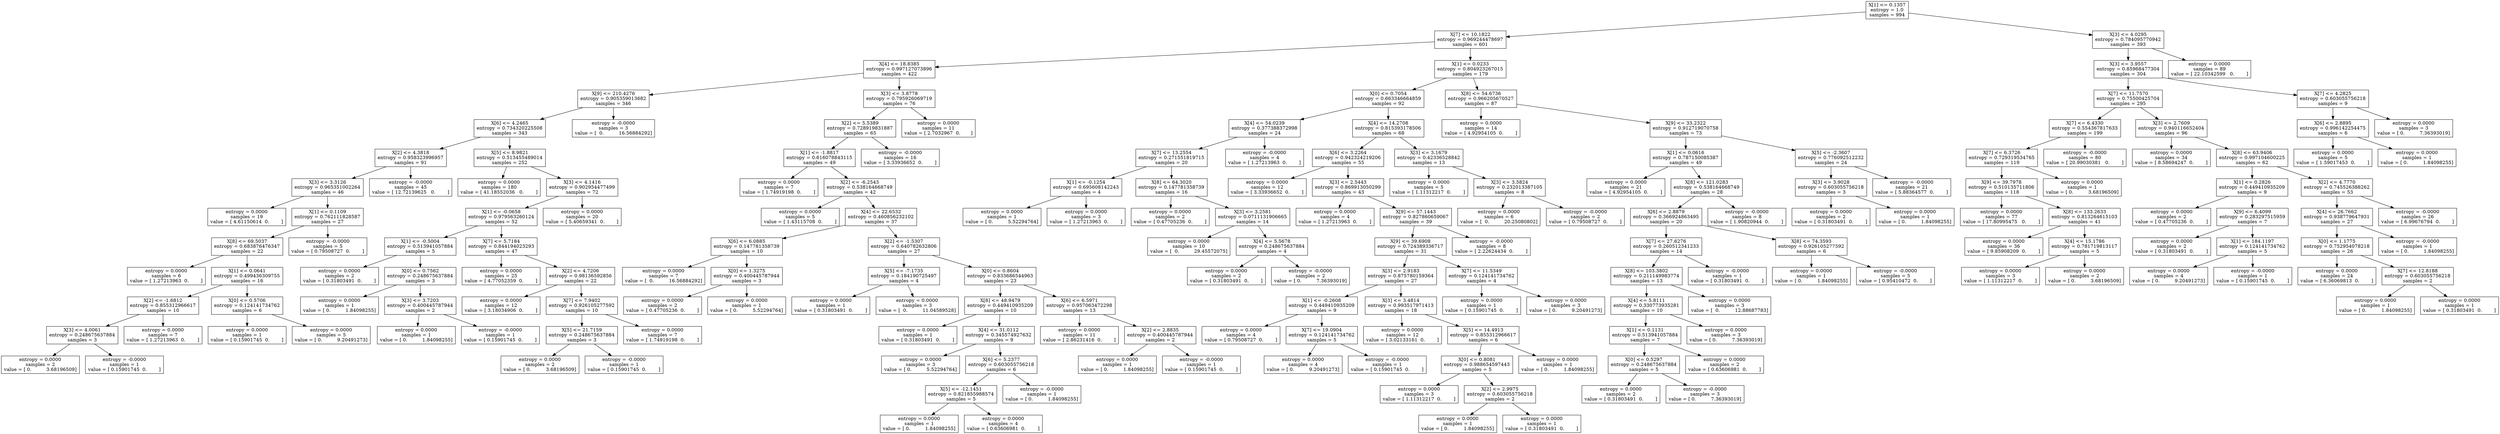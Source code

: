 digraph Tree {
0 [label="X[1] <= 0.1357\nentropy = 1.0\nsamples = 994", shape="box"] ;
1 [label="X[7] <= 10.1822\nentropy = 0.969244478697\nsamples = 601", shape="box"] ;
0 -> 1 ;
2 [label="X[4] <= 18.8385\nentropy = 0.997127073896\nsamples = 422", shape="box"] ;
1 -> 2 ;
3 [label="X[9] <= 210.4276\nentropy = 0.905359013682\nsamples = 346", shape="box"] ;
2 -> 3 ;
4 [label="X[6] <= 4.2465\nentropy = 0.734320225508\nsamples = 343", shape="box"] ;
3 -> 4 ;
5 [label="X[2] <= 4.3818\nentropy = 0.958323996957\nsamples = 91", shape="box"] ;
4 -> 5 ;
6 [label="X[3] <= 3.3126\nentropy = 0.965351002264\nsamples = 46", shape="box"] ;
5 -> 6 ;
7 [label="entropy = 0.0000\nsamples = 19\nvalue = [ 4.61150614  0.        ]", shape="box"] ;
6 -> 7 ;
8 [label="X[1] <= 0.1109\nentropy = 0.762111828587\nsamples = 27", shape="box"] ;
6 -> 8 ;
9 [label="X[8] <= 69.5037\nentropy = 0.683876476347\nsamples = 22", shape="box"] ;
8 -> 9 ;
10 [label="entropy = 0.0000\nsamples = 6\nvalue = [ 1.27213963  0.        ]", shape="box"] ;
9 -> 10 ;
11 [label="X[1] <= 0.0641\nentropy = 0.499436309755\nsamples = 16", shape="box"] ;
9 -> 11 ;
12 [label="X[2] <= -1.6812\nentropy = 0.855312966617\nsamples = 10", shape="box"] ;
11 -> 12 ;
13 [label="X[3] <= 4.0061\nentropy = 0.248675637884\nsamples = 3", shape="box"] ;
12 -> 13 ;
14 [label="entropy = 0.0000\nsamples = 2\nvalue = [ 0.          3.68196509]", shape="box"] ;
13 -> 14 ;
15 [label="entropy = -0.0000\nsamples = 1\nvalue = [ 0.15901745  0.        ]", shape="box"] ;
13 -> 15 ;
16 [label="entropy = 0.0000\nsamples = 7\nvalue = [ 1.27213963  0.        ]", shape="box"] ;
12 -> 16 ;
17 [label="X[0] <= 0.5706\nentropy = 0.124141734762\nsamples = 6", shape="box"] ;
11 -> 17 ;
18 [label="entropy = 0.0000\nsamples = 1\nvalue = [ 0.15901745  0.        ]", shape="box"] ;
17 -> 18 ;
19 [label="entropy = 0.0000\nsamples = 5\nvalue = [ 0.          9.20491273]", shape="box"] ;
17 -> 19 ;
20 [label="entropy = -0.0000\nsamples = 5\nvalue = [ 0.79508727  0.        ]", shape="box"] ;
8 -> 20 ;
21 [label="entropy = -0.0000\nsamples = 45\nvalue = [ 12.72139625   0.        ]", shape="box"] ;
5 -> 21 ;
22 [label="X[5] <= 8.9821\nentropy = 0.513455489014\nsamples = 252", shape="box"] ;
4 -> 22 ;
23 [label="entropy = 0.0000\nsamples = 180\nvalue = [ 41.18552036   0.        ]", shape="box"] ;
22 -> 23 ;
24 [label="X[3] <= 4.1416\nentropy = 0.902954477499\nsamples = 72", shape="box"] ;
22 -> 24 ;
25 [label="X[1] <= -0.0658\nentropy = 0.979563260124\nsamples = 52", shape="box"] ;
24 -> 25 ;
26 [label="X[1] <= -0.5004\nentropy = 0.513941057884\nsamples = 5", shape="box"] ;
25 -> 26 ;
27 [label="entropy = 0.0000\nsamples = 2\nvalue = [ 0.31803491  0.        ]", shape="box"] ;
26 -> 27 ;
28 [label="X[0] <= 0.7562\nentropy = 0.248675637884\nsamples = 3", shape="box"] ;
26 -> 28 ;
29 [label="entropy = 0.0000\nsamples = 1\nvalue = [ 0.          1.84098255]", shape="box"] ;
28 -> 29 ;
30 [label="X[3] <= 3.7203\nentropy = 0.400445787944\nsamples = 2", shape="box"] ;
28 -> 30 ;
31 [label="entropy = 0.0000\nsamples = 1\nvalue = [ 0.          1.84098255]", shape="box"] ;
30 -> 31 ;
32 [label="entropy = -0.0000\nsamples = 1\nvalue = [ 0.15901745  0.        ]", shape="box"] ;
30 -> 32 ;
33 [label="X[7] <= 5.7184\nentropy = 0.844194023293\nsamples = 47", shape="box"] ;
25 -> 33 ;
34 [label="entropy = 0.0000\nsamples = 25\nvalue = [ 4.77052359  0.        ]", shape="box"] ;
33 -> 34 ;
35 [label="X[2] <= 4.7206\nentropy = 0.98136592856\nsamples = 22", shape="box"] ;
33 -> 35 ;
36 [label="entropy = 0.0000\nsamples = 12\nvalue = [ 3.18034906  0.        ]", shape="box"] ;
35 -> 36 ;
37 [label="X[7] <= 7.9402\nentropy = 0.926105277592\nsamples = 10", shape="box"] ;
35 -> 37 ;
38 [label="X[5] <= 21.7159\nentropy = 0.248675637884\nsamples = 3", shape="box"] ;
37 -> 38 ;
39 [label="entropy = 0.0000\nsamples = 2\nvalue = [ 0.          3.68196509]", shape="box"] ;
38 -> 39 ;
40 [label="entropy = -0.0000\nsamples = 1\nvalue = [ 0.15901745  0.        ]", shape="box"] ;
38 -> 40 ;
41 [label="entropy = 0.0000\nsamples = 7\nvalue = [ 1.74919198  0.        ]", shape="box"] ;
37 -> 41 ;
42 [label="entropy = 0.0000\nsamples = 20\nvalue = [ 5.40659341  0.        ]", shape="box"] ;
24 -> 42 ;
43 [label="entropy = -0.0000\nsamples = 3\nvalue = [  0.          16.56884292]", shape="box"] ;
3 -> 43 ;
44 [label="X[3] <= 3.8778\nentropy = 0.795926069719\nsamples = 76", shape="box"] ;
2 -> 44 ;
45 [label="X[2] <= 5.5389\nentropy = 0.728919831887\nsamples = 65", shape="box"] ;
44 -> 45 ;
46 [label="X[1] <= -1.8817\nentropy = 0.616078843115\nsamples = 49", shape="box"] ;
45 -> 46 ;
47 [label="entropy = 0.0000\nsamples = 7\nvalue = [ 1.74919198  0.        ]", shape="box"] ;
46 -> 47 ;
48 [label="X[2] <= -6.2543\nentropy = 0.538164668749\nsamples = 42", shape="box"] ;
46 -> 48 ;
49 [label="entropy = 0.0000\nsamples = 5\nvalue = [ 1.43115708  0.        ]", shape="box"] ;
48 -> 49 ;
50 [label="X[4] <= 22.6532\nentropy = 0.460856232102\nsamples = 37", shape="box"] ;
48 -> 50 ;
51 [label="X[6] <= 6.0885\nentropy = 0.147781358739\nsamples = 10", shape="box"] ;
50 -> 51 ;
52 [label="entropy = 0.0000\nsamples = 7\nvalue = [  0.          16.56884292]", shape="box"] ;
51 -> 52 ;
53 [label="X[0] <= 1.3275\nentropy = 0.400445787944\nsamples = 3", shape="box"] ;
51 -> 53 ;
54 [label="entropy = 0.0000\nsamples = 2\nvalue = [ 0.47705236  0.        ]", shape="box"] ;
53 -> 54 ;
55 [label="entropy = 0.0000\nsamples = 1\nvalue = [ 0.          5.52294764]", shape="box"] ;
53 -> 55 ;
56 [label="X[2] <= -1.5307\nentropy = 0.640782632806\nsamples = 27", shape="box"] ;
50 -> 56 ;
57 [label="X[5] <= -7.1735\nentropy = 0.184190725497\nsamples = 4", shape="box"] ;
56 -> 57 ;
58 [label="entropy = 0.0000\nsamples = 1\nvalue = [ 0.31803491  0.        ]", shape="box"] ;
57 -> 58 ;
59 [label="entropy = 0.0000\nsamples = 3\nvalue = [  0.          11.04589528]", shape="box"] ;
57 -> 59 ;
60 [label="X[0] <= 0.8604\nentropy = 0.833686544963\nsamples = 23", shape="box"] ;
56 -> 60 ;
61 [label="X[8] <= 48.9479\nentropy = 0.449410935209\nsamples = 10", shape="box"] ;
60 -> 61 ;
62 [label="entropy = 0.0000\nsamples = 1\nvalue = [ 0.31803491  0.        ]", shape="box"] ;
61 -> 62 ;
63 [label="X[4] <= 31.0112\nentropy = 0.345574927632\nsamples = 9", shape="box"] ;
61 -> 63 ;
64 [label="entropy = 0.0000\nsamples = 3\nvalue = [ 0.          5.52294764]", shape="box"] ;
63 -> 64 ;
65 [label="X[6] <= 5.2377\nentropy = 0.603055756218\nsamples = 6", shape="box"] ;
63 -> 65 ;
66 [label="X[5] <= -12.1451\nentropy = 0.821855988574\nsamples = 5", shape="box"] ;
65 -> 66 ;
67 [label="entropy = 0.0000\nsamples = 1\nvalue = [ 0.          1.84098255]", shape="box"] ;
66 -> 67 ;
68 [label="entropy = 0.0000\nsamples = 4\nvalue = [ 0.63606981  0.        ]", shape="box"] ;
66 -> 68 ;
69 [label="entropy = -0.0000\nsamples = 1\nvalue = [ 0.          1.84098255]", shape="box"] ;
65 -> 69 ;
70 [label="X[6] <= 6.5971\nentropy = 0.957063472298\nsamples = 13", shape="box"] ;
60 -> 70 ;
71 [label="entropy = 0.0000\nsamples = 11\nvalue = [ 2.86231416  0.        ]", shape="box"] ;
70 -> 71 ;
72 [label="X[2] <= 2.8835\nentropy = 0.400445787944\nsamples = 2", shape="box"] ;
70 -> 72 ;
73 [label="entropy = 0.0000\nsamples = 1\nvalue = [ 0.          1.84098255]", shape="box"] ;
72 -> 73 ;
74 [label="entropy = -0.0000\nsamples = 1\nvalue = [ 0.15901745  0.        ]", shape="box"] ;
72 -> 74 ;
75 [label="entropy = -0.0000\nsamples = 16\nvalue = [ 3.33936652  0.        ]", shape="box"] ;
45 -> 75 ;
76 [label="entropy = 0.0000\nsamples = 11\nvalue = [ 2.7032967  0.       ]", shape="box"] ;
44 -> 76 ;
77 [label="X[1] <= 0.0233\nentropy = 0.804923267015\nsamples = 179", shape="box"] ;
1 -> 77 ;
78 [label="X[0] <= 0.7054\nentropy = 0.663346664859\nsamples = 92", shape="box"] ;
77 -> 78 ;
79 [label="X[4] <= 54.0239\nentropy = 0.377388372998\nsamples = 24", shape="box"] ;
78 -> 79 ;
80 [label="X[7] <= 13.2554\nentropy = 0.271551819715\nsamples = 20", shape="box"] ;
79 -> 80 ;
81 [label="X[1] <= -0.1254\nentropy = 0.695608142243\nsamples = 4", shape="box"] ;
80 -> 81 ;
82 [label="entropy = 0.0000\nsamples = 1\nvalue = [ 0.          5.52294764]", shape="box"] ;
81 -> 82 ;
83 [label="entropy = 0.0000\nsamples = 3\nvalue = [ 1.27213963  0.        ]", shape="box"] ;
81 -> 83 ;
84 [label="X[8] <= 64.3020\nentropy = 0.147781358739\nsamples = 16", shape="box"] ;
80 -> 84 ;
85 [label="entropy = 0.0000\nsamples = 2\nvalue = [ 0.47705236  0.        ]", shape="box"] ;
84 -> 85 ;
86 [label="X[3] <= 3.2581\nentropy = 0.0711131906665\nsamples = 14", shape="box"] ;
84 -> 86 ;
87 [label="entropy = 0.0000\nsamples = 10\nvalue = [  0.          29.45572075]", shape="box"] ;
86 -> 87 ;
88 [label="X[4] <= 5.5678\nentropy = 0.248675637884\nsamples = 4", shape="box"] ;
86 -> 88 ;
89 [label="entropy = 0.0000\nsamples = 2\nvalue = [ 0.31803491  0.        ]", shape="box"] ;
88 -> 89 ;
90 [label="entropy = -0.0000\nsamples = 2\nvalue = [ 0.          7.36393019]", shape="box"] ;
88 -> 90 ;
91 [label="entropy = -0.0000\nsamples = 4\nvalue = [ 1.27213963  0.        ]", shape="box"] ;
79 -> 91 ;
92 [label="X[4] <= 14.2708\nentropy = 0.815393178506\nsamples = 68", shape="box"] ;
78 -> 92 ;
93 [label="X[6] <= 3.2264\nentropy = 0.942324219206\nsamples = 55", shape="box"] ;
92 -> 93 ;
94 [label="entropy = 0.0000\nsamples = 12\nvalue = [ 3.33936652  0.        ]", shape="box"] ;
93 -> 94 ;
95 [label="X[3] <= 2.5443\nentropy = 0.869913050299\nsamples = 43", shape="box"] ;
93 -> 95 ;
96 [label="entropy = 0.0000\nsamples = 4\nvalue = [ 1.27213963  0.        ]", shape="box"] ;
95 -> 96 ;
97 [label="X[9] <= 57.1443\nentropy = 0.827860659067\nsamples = 39", shape="box"] ;
95 -> 97 ;
98 [label="X[9] <= 39.6908\nentropy = 0.724389336717\nsamples = 31", shape="box"] ;
97 -> 98 ;
99 [label="X[3] <= 2.9183\nentropy = 0.875780159364\nsamples = 27", shape="box"] ;
98 -> 99 ;
100 [label="X[1] <= -0.2608\nentropy = 0.449410935209\nsamples = 9", shape="box"] ;
99 -> 100 ;
101 [label="entropy = 0.0000\nsamples = 4\nvalue = [ 0.79508727  0.        ]", shape="box"] ;
100 -> 101 ;
102 [label="X[7] <= 19.0904\nentropy = 0.124141734762\nsamples = 5", shape="box"] ;
100 -> 102 ;
103 [label="entropy = 0.0000\nsamples = 4\nvalue = [ 0.          9.20491273]", shape="box"] ;
102 -> 103 ;
104 [label="entropy = -0.0000\nsamples = 1\nvalue = [ 0.15901745  0.        ]", shape="box"] ;
102 -> 104 ;
105 [label="X[3] <= 3.4814\nentropy = 0.993517971413\nsamples = 18", shape="box"] ;
99 -> 105 ;
106 [label="entropy = 0.0000\nsamples = 12\nvalue = [ 3.02133161  0.        ]", shape="box"] ;
105 -> 106 ;
107 [label="X[5] <= 14.4913\nentropy = 0.855312966617\nsamples = 6", shape="box"] ;
105 -> 107 ;
108 [label="X[0] <= 0.8081\nentropy = 0.988654597443\nsamples = 5", shape="box"] ;
107 -> 108 ;
109 [label="entropy = 0.0000\nsamples = 3\nvalue = [ 1.11312217  0.        ]", shape="box"] ;
108 -> 109 ;
110 [label="X[2] <= 2.9975\nentropy = 0.603055756218\nsamples = 2", shape="box"] ;
108 -> 110 ;
111 [label="entropy = 0.0000\nsamples = 1\nvalue = [ 0.          1.84098255]", shape="box"] ;
110 -> 111 ;
112 [label="entropy = 0.0000\nsamples = 1\nvalue = [ 0.31803491  0.        ]", shape="box"] ;
110 -> 112 ;
113 [label="entropy = 0.0000\nsamples = 1\nvalue = [ 0.          1.84098255]", shape="box"] ;
107 -> 113 ;
114 [label="X[7] <= 11.5349\nentropy = 0.124141734762\nsamples = 4", shape="box"] ;
98 -> 114 ;
115 [label="entropy = 0.0000\nsamples = 1\nvalue = [ 0.15901745  0.        ]", shape="box"] ;
114 -> 115 ;
116 [label="entropy = 0.0000\nsamples = 3\nvalue = [ 0.          9.20491273]", shape="box"] ;
114 -> 116 ;
117 [label="entropy = -0.0000\nsamples = 8\nvalue = [ 2.22624434  0.        ]", shape="box"] ;
97 -> 117 ;
118 [label="X[3] <= 3.1679\nentropy = 0.42336528842\nsamples = 13", shape="box"] ;
92 -> 118 ;
119 [label="entropy = 0.0000\nsamples = 5\nvalue = [ 1.11312217  0.        ]", shape="box"] ;
118 -> 119 ;
120 [label="X[3] <= 3.5824\nentropy = 0.232013387105\nsamples = 8", shape="box"] ;
118 -> 120 ;
121 [label="entropy = 0.0000\nsamples = 6\nvalue = [  0.          20.25080802]", shape="box"] ;
120 -> 121 ;
122 [label="entropy = -0.0000\nsamples = 2\nvalue = [ 0.79508727  0.        ]", shape="box"] ;
120 -> 122 ;
123 [label="X[8] <= 54.6736\nentropy = 0.966205670527\nsamples = 87", shape="box"] ;
77 -> 123 ;
124 [label="entropy = 0.0000\nsamples = 14\nvalue = [ 4.92954105  0.        ]", shape="box"] ;
123 -> 124 ;
125 [label="X[9] <= 33.2322\nentropy = 0.912719070758\nsamples = 73", shape="box"] ;
123 -> 125 ;
126 [label="X[1] <= 0.0616\nentropy = 0.787150085387\nsamples = 49", shape="box"] ;
125 -> 126 ;
127 [label="entropy = 0.0000\nsamples = 21\nvalue = [ 4.92954105  0.        ]", shape="box"] ;
126 -> 127 ;
128 [label="X[8] <= 121.0283\nentropy = 0.538164668749\nsamples = 28", shape="box"] ;
126 -> 128 ;
129 [label="X[6] <= 2.8879\nentropy = 0.366924863495\nsamples = 20", shape="box"] ;
128 -> 129 ;
130 [label="X[7] <= 27.6276\nentropy = 0.260512341233\nsamples = 14", shape="box"] ;
129 -> 130 ;
131 [label="X[8] <= 103.3802\nentropy = 0.211149983774\nsamples = 13", shape="box"] ;
130 -> 131 ;
132 [label="X[4] <= 5.8111\nentropy = 0.330773935281\nsamples = 10", shape="box"] ;
131 -> 132 ;
133 [label="X[1] <= 0.1131\nentropy = 0.513941057884\nsamples = 7", shape="box"] ;
132 -> 133 ;
134 [label="X[0] <= 0.5297\nentropy = 0.248675637884\nsamples = 5", shape="box"] ;
133 -> 134 ;
135 [label="entropy = 0.0000\nsamples = 2\nvalue = [ 0.31803491  0.        ]", shape="box"] ;
134 -> 135 ;
136 [label="entropy = -0.0000\nsamples = 3\nvalue = [ 0.          7.36393019]", shape="box"] ;
134 -> 136 ;
137 [label="entropy = 0.0000\nsamples = 2\nvalue = [ 0.63606981  0.        ]", shape="box"] ;
133 -> 137 ;
138 [label="entropy = 0.0000\nsamples = 3\nvalue = [ 0.          7.36393019]", shape="box"] ;
132 -> 138 ;
139 [label="entropy = 0.0000\nsamples = 3\nvalue = [  0.          12.88687783]", shape="box"] ;
131 -> 139 ;
140 [label="entropy = -0.0000\nsamples = 1\nvalue = [ 0.31803491  0.        ]", shape="box"] ;
130 -> 140 ;
141 [label="X[8] <= 74.3593\nentropy = 0.926105277592\nsamples = 6", shape="box"] ;
129 -> 141 ;
142 [label="entropy = 0.0000\nsamples = 1\nvalue = [ 0.          1.84098255]", shape="box"] ;
141 -> 142 ;
143 [label="entropy = -0.0000\nsamples = 5\nvalue = [ 0.95410472  0.        ]", shape="box"] ;
141 -> 143 ;
144 [label="entropy = -0.0000\nsamples = 8\nvalue = [ 1.90820944  0.        ]", shape="box"] ;
128 -> 144 ;
145 [label="X[5] <= -2.3607\nentropy = 0.776092512232\nsamples = 24", shape="box"] ;
125 -> 145 ;
146 [label="X[3] <= 3.9028\nentropy = 0.603055756218\nsamples = 3", shape="box"] ;
145 -> 146 ;
147 [label="entropy = 0.0000\nsamples = 2\nvalue = [ 0.31803491  0.        ]", shape="box"] ;
146 -> 147 ;
148 [label="entropy = 0.0000\nsamples = 1\nvalue = [ 0.          1.84098255]", shape="box"] ;
146 -> 148 ;
149 [label="entropy = -0.0000\nsamples = 21\nvalue = [ 5.88364577  0.        ]", shape="box"] ;
145 -> 149 ;
150 [label="X[3] <= 4.0295\nentropy = 0.784095770942\nsamples = 393", shape="box"] ;
0 -> 150 ;
151 [label="X[3] <= 3.9557\nentropy = 0.85968477304\nsamples = 304", shape="box"] ;
150 -> 151 ;
152 [label="X[7] <= 11.7570\nentropy = 0.75500425704\nsamples = 295", shape="box"] ;
151 -> 152 ;
153 [label="X[7] <= 6.4330\nentropy = 0.554367817633\nsamples = 199", shape="box"] ;
152 -> 153 ;
154 [label="X[7] <= 6.3726\nentropy = 0.729319534765\nsamples = 119", shape="box"] ;
153 -> 154 ;
155 [label="X[9] <= 39.7978\nentropy = 0.510135711806\nsamples = 118", shape="box"] ;
154 -> 155 ;
156 [label="entropy = 0.0000\nsamples = 77\nvalue = [ 17.80995475   0.        ]", shape="box"] ;
155 -> 156 ;
157 [label="X[8] <= 133.2633\nentropy = 0.813264615103\nsamples = 41", shape="box"] ;
155 -> 157 ;
158 [label="entropy = 0.0000\nsamples = 36\nvalue = [ 9.85908209  0.        ]", shape="box"] ;
157 -> 158 ;
159 [label="X[4] <= 15.1786\nentropy = 0.781719813117\nsamples = 5", shape="box"] ;
157 -> 159 ;
160 [label="entropy = 0.0000\nsamples = 3\nvalue = [ 1.11312217  0.        ]", shape="box"] ;
159 -> 160 ;
161 [label="entropy = 0.0000\nsamples = 2\nvalue = [ 0.          3.68196509]", shape="box"] ;
159 -> 161 ;
162 [label="entropy = 0.0000\nsamples = 1\nvalue = [ 0.          3.68196509]", shape="box"] ;
154 -> 162 ;
163 [label="entropy = -0.0000\nsamples = 80\nvalue = [ 20.99030381   0.        ]", shape="box"] ;
153 -> 163 ;
164 [label="X[3] <= 2.7609\nentropy = 0.940116652404\nsamples = 96", shape="box"] ;
152 -> 164 ;
165 [label="entropy = 0.0000\nsamples = 34\nvalue = [ 8.58694247  0.        ]", shape="box"] ;
164 -> 165 ;
166 [label="X[8] <= 63.9406\nentropy = 0.997104600225\nsamples = 62", shape="box"] ;
164 -> 166 ;
167 [label="X[1] <= 0.2826\nentropy = 0.449410935209\nsamples = 9", shape="box"] ;
166 -> 167 ;
168 [label="entropy = 0.0000\nsamples = 2\nvalue = [ 0.47705236  0.        ]", shape="box"] ;
167 -> 168 ;
169 [label="X[9] <= 6.4099\nentropy = 0.283297515959\nsamples = 7", shape="box"] ;
167 -> 169 ;
170 [label="entropy = 0.0000\nsamples = 2\nvalue = [ 0.31803491  0.        ]", shape="box"] ;
169 -> 170 ;
171 [label="X[1] <= 184.1197\nentropy = 0.124141734762\nsamples = 5", shape="box"] ;
169 -> 171 ;
172 [label="entropy = 0.0000\nsamples = 4\nvalue = [ 0.          9.20491273]", shape="box"] ;
171 -> 172 ;
173 [label="entropy = -0.0000\nsamples = 1\nvalue = [ 0.15901745  0.        ]", shape="box"] ;
171 -> 173 ;
174 [label="X[2] <= 4.7770\nentropy = 0.745526388262\nsamples = 53", shape="box"] ;
166 -> 174 ;
175 [label="X[4] <= 26.7662\nentropy = 0.938779647931\nsamples = 27", shape="box"] ;
174 -> 175 ;
176 [label="X[0] <= 1.1775\nentropy = 0.752954078218\nsamples = 26", shape="box"] ;
175 -> 176 ;
177 [label="entropy = 0.0000\nsamples = 24\nvalue = [ 6.36069813  0.        ]", shape="box"] ;
176 -> 177 ;
178 [label="X[7] <= 12.8188\nentropy = 0.603055756218\nsamples = 2", shape="box"] ;
176 -> 178 ;
179 [label="entropy = 0.0000\nsamples = 1\nvalue = [ 0.          1.84098255]", shape="box"] ;
178 -> 179 ;
180 [label="entropy = 0.0000\nsamples = 1\nvalue = [ 0.31803491  0.        ]", shape="box"] ;
178 -> 180 ;
181 [label="entropy = -0.0000\nsamples = 1\nvalue = [ 0.          1.84098255]", shape="box"] ;
175 -> 181 ;
182 [label="entropy = -0.0000\nsamples = 26\nvalue = [ 6.99676794  0.        ]", shape="box"] ;
174 -> 182 ;
183 [label="X[7] <= 4.2825\nentropy = 0.603055756218\nsamples = 9", shape="box"] ;
151 -> 183 ;
184 [label="X[6] <= 2.8895\nentropy = 0.996142254475\nsamples = 6", shape="box"] ;
183 -> 184 ;
185 [label="entropy = 0.0000\nsamples = 5\nvalue = [ 1.59017453  0.        ]", shape="box"] ;
184 -> 185 ;
186 [label="entropy = 0.0000\nsamples = 1\nvalue = [ 0.          1.84098255]", shape="box"] ;
184 -> 186 ;
187 [label="entropy = 0.0000\nsamples = 3\nvalue = [ 0.          7.36393019]", shape="box"] ;
183 -> 187 ;
188 [label="entropy = 0.0000\nsamples = 89\nvalue = [ 22.10342599   0.        ]", shape="box"] ;
150 -> 188 ;
}